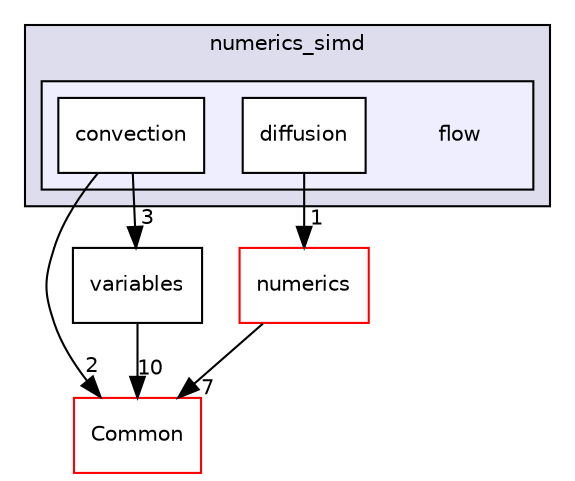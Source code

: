 digraph "SU2_CFD/include/numerics_simd/flow" {
  compound=true
  node [ fontsize="10", fontname="Helvetica"];
  edge [ labelfontsize="10", labelfontname="Helvetica"];
  subgraph clusterdir_6516f4a48c556fd65c0a96b2c86589bc {
    graph [ bgcolor="#ddddee", pencolor="black", label="numerics_simd" fontname="Helvetica", fontsize="10", URL="dir_6516f4a48c556fd65c0a96b2c86589bc.html"]
  subgraph clusterdir_7209a1a41c230108ba0e26f1e188c8d8 {
    graph [ bgcolor="#eeeeff", pencolor="black", label="" URL="dir_7209a1a41c230108ba0e26f1e188c8d8.html"];
    dir_7209a1a41c230108ba0e26f1e188c8d8 [shape=plaintext label="flow"];
    dir_a1a72d256bc8d65f4b76ad89c83433f0 [shape=box label="convection" color="black" fillcolor="white" style="filled" URL="dir_a1a72d256bc8d65f4b76ad89c83433f0.html"];
    dir_a85ce8415eb1a7d922d44cc42ec7feb4 [shape=box label="diffusion" color="black" fillcolor="white" style="filled" URL="dir_a85ce8415eb1a7d922d44cc42ec7feb4.html"];
  }
  }
  dir_4ab6b4cc6a7edbff49100e9123df213f [shape=box label="Common" fillcolor="white" style="filled" color="red" URL="dir_4ab6b4cc6a7edbff49100e9123df213f.html"];
  dir_cd97905733ce0fa50fa6753859500eaa [shape=box label="variables" URL="dir_cd97905733ce0fa50fa6753859500eaa.html"];
  dir_756791f5376667f4032d4a9f45c7494c [shape=box label="numerics" fillcolor="white" style="filled" color="red" URL="dir_756791f5376667f4032d4a9f45c7494c.html"];
  dir_a85ce8415eb1a7d922d44cc42ec7feb4->dir_756791f5376667f4032d4a9f45c7494c [headlabel="1", labeldistance=1.5 headhref="dir_000059_000045.html"];
  dir_cd97905733ce0fa50fa6753859500eaa->dir_4ab6b4cc6a7edbff49100e9123df213f [headlabel="10", labeldistance=1.5 headhref="dir_000064_000000.html"];
  dir_756791f5376667f4032d4a9f45c7494c->dir_4ab6b4cc6a7edbff49100e9123df213f [headlabel="7", labeldistance=1.5 headhref="dir_000045_000000.html"];
  dir_a1a72d256bc8d65f4b76ad89c83433f0->dir_4ab6b4cc6a7edbff49100e9123df213f [headlabel="2", labeldistance=1.5 headhref="dir_000052_000000.html"];
  dir_a1a72d256bc8d65f4b76ad89c83433f0->dir_cd97905733ce0fa50fa6753859500eaa [headlabel="3", labeldistance=1.5 headhref="dir_000052_000064.html"];
}

